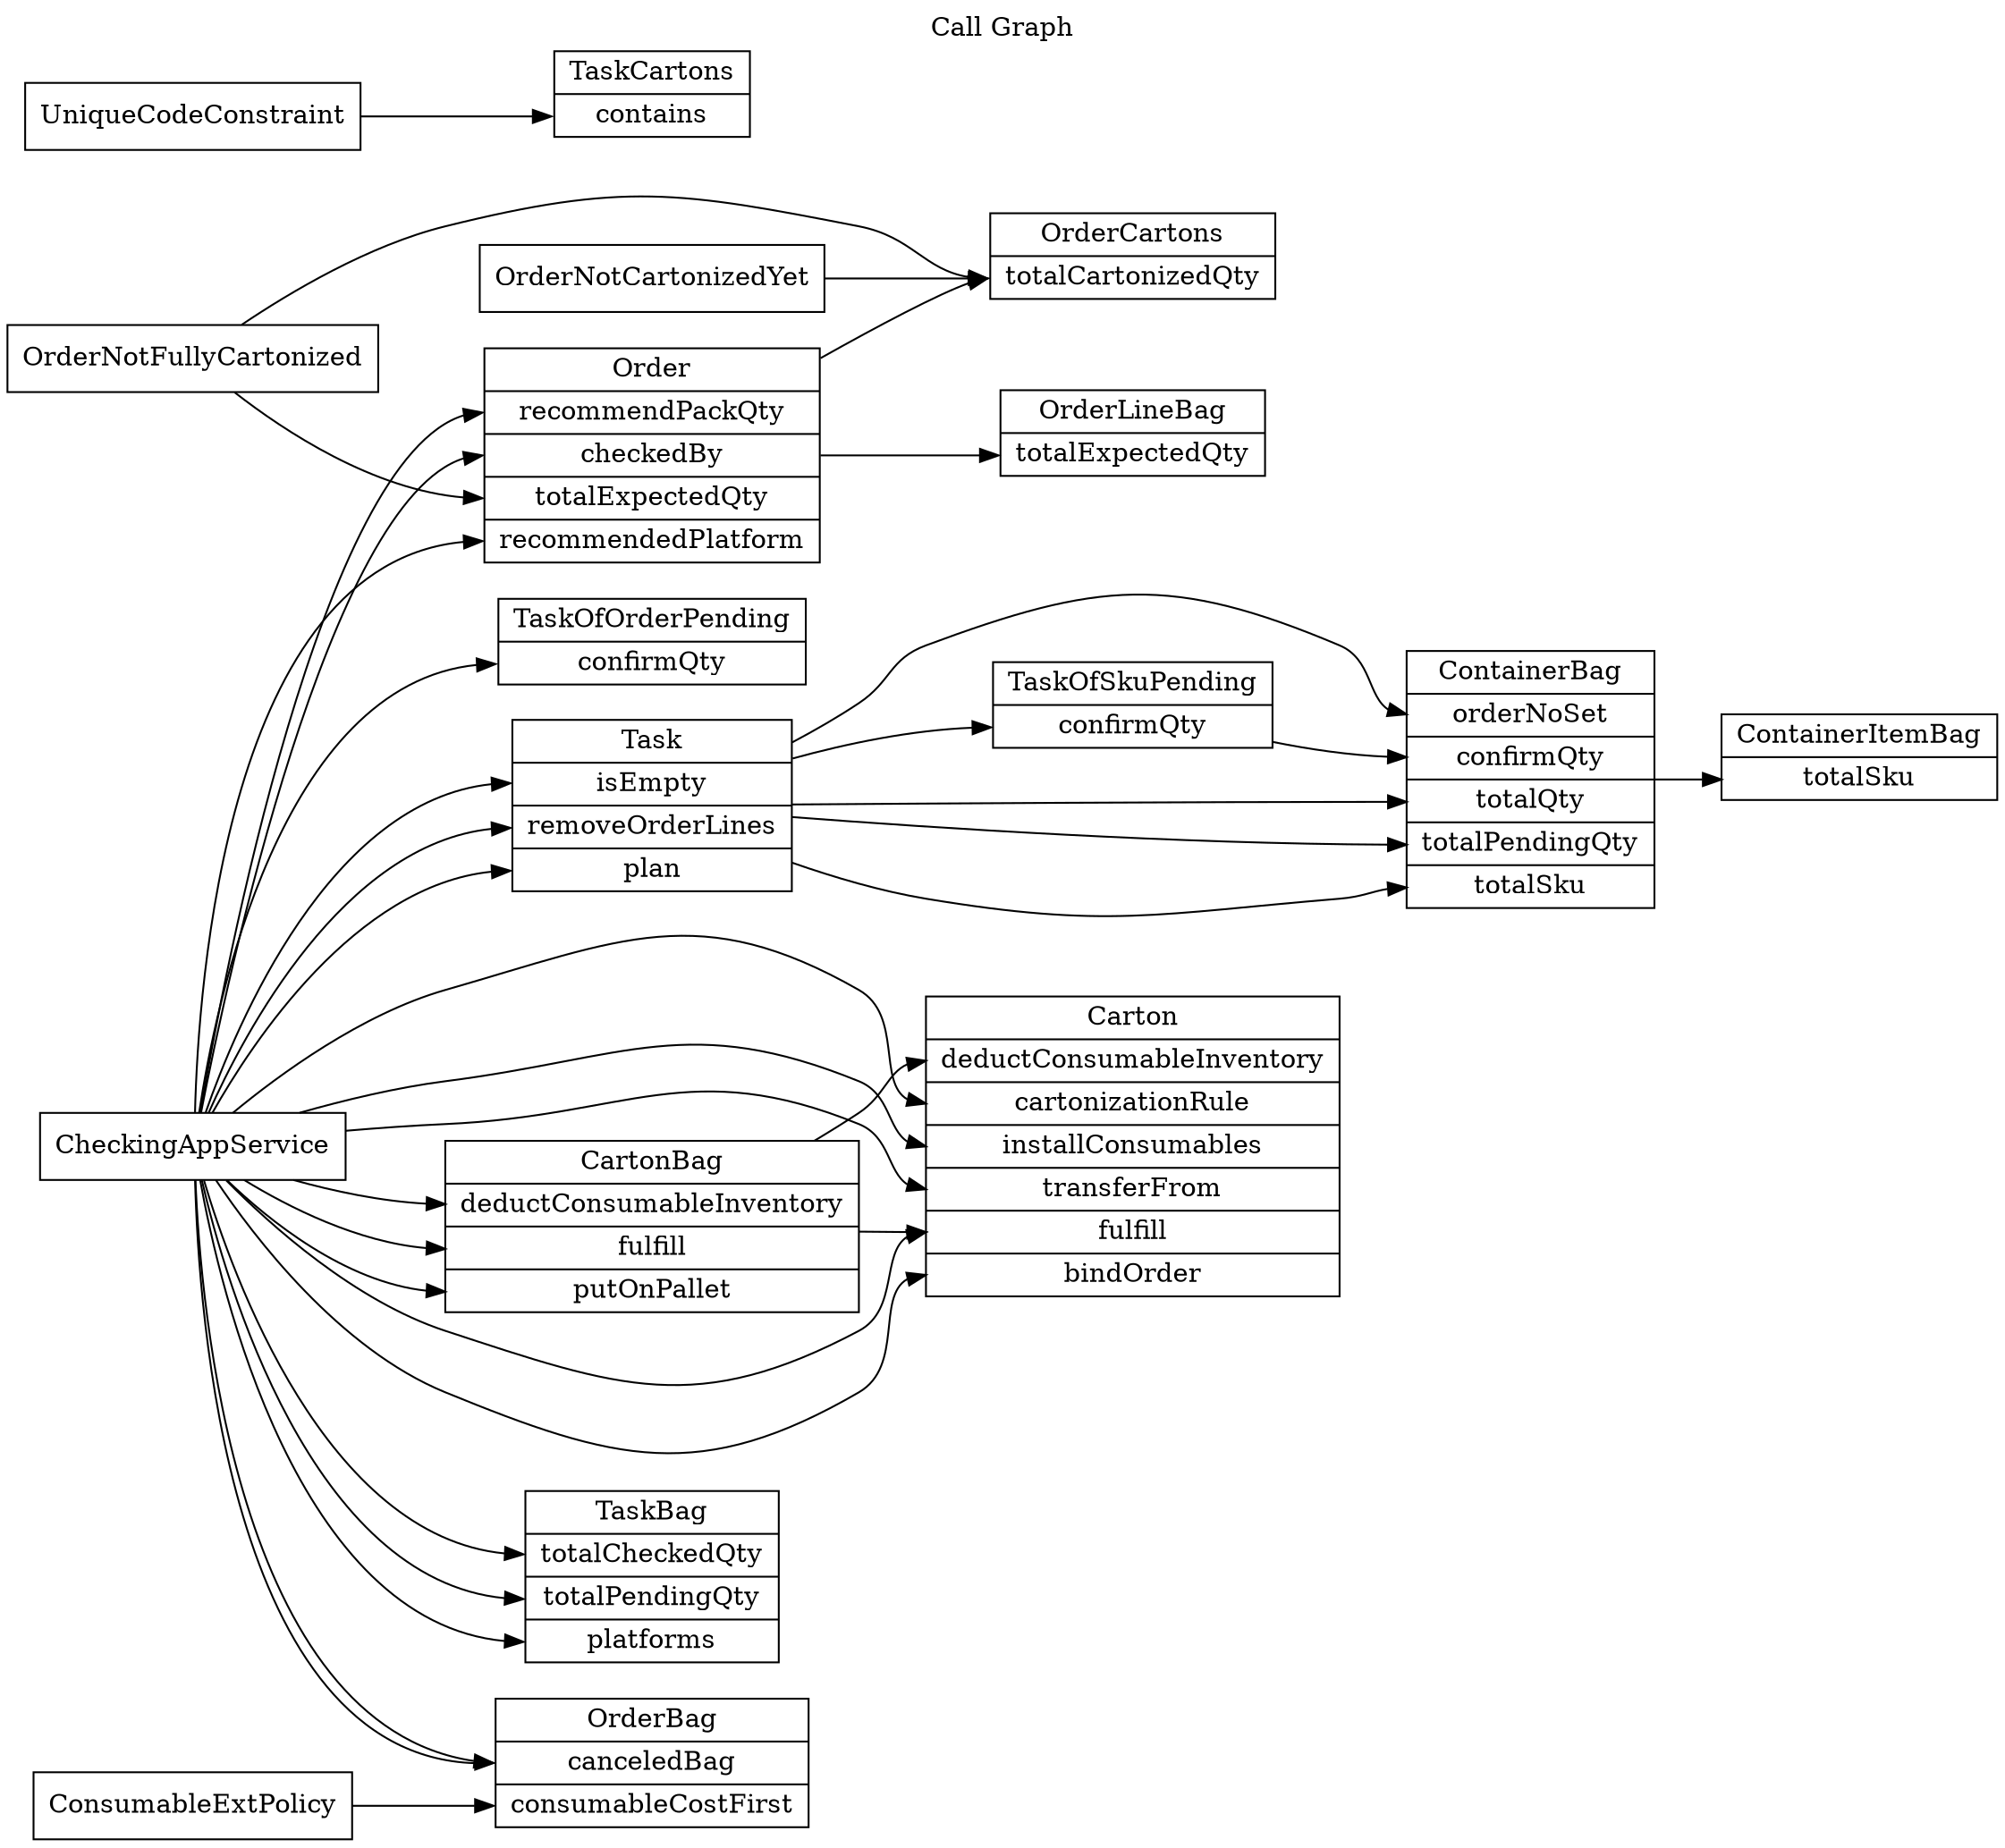 digraph G {
   label="Call Graph";
   labelloc = "t";
   rankdir=LR;
   node [shape=record];

   Order [label="<Order> Order|<recommendPackQty> recommendPackQty|<checkedBy> checkedBy|<totalExpectedQty> totalExpectedQty|<recommendedPlatform> recommendedPlatform"];
   TaskOfOrderPending [label="<TaskOfOrderPending> TaskOfOrderPending|<confirmQty> confirmQty"];
   Task [label="<Task> Task|<isEmpty> isEmpty|<removeOrderLines> removeOrderLines|<plan> plan"];
   OrderCartons [label="<OrderCartons> OrderCartons|<totalCartonizedQty> totalCartonizedQty"];
   OrderLineBag [label="<OrderLineBag> OrderLineBag|<totalExpectedQty> totalExpectedQty"];
   TaskOfSkuPending [label="<TaskOfSkuPending> TaskOfSkuPending|<confirmQty> confirmQty"];
   CartonBag [label="<CartonBag> CartonBag|<deductConsumableInventory> deductConsumableInventory|<fulfill> fulfill|<putOnPallet> putOnPallet"];
   OrderBag [label="<OrderBag> OrderBag|<canceledBag> canceledBag|<consumableCostFirst> consumableCostFirst"];
   TaskCartons [label="<TaskCartons> TaskCartons|<contains> contains"];
   ContainerItemBag [label="<ContainerItemBag> ContainerItemBag|<totalSku> totalSku"];
   TaskBag [label="<TaskBag> TaskBag|<totalCheckedQty> totalCheckedQty|<totalPendingQty> totalPendingQty|<platforms> platforms"];
   ContainerBag [label="<ContainerBag> ContainerBag|<orderNoSet> orderNoSet|<confirmQty> confirmQty|<totalQty> totalQty|<totalPendingQty> totalPendingQty|<totalSku> totalSku"];
   Carton [label="<Carton> Carton|<deductConsumableInventory> deductConsumableInventory|<cartonizationRule> cartonizationRule|<installConsumables> installConsumables|<transferFrom> transferFrom|<fulfill> fulfill|<bindOrder> bindOrder"];

   CheckingAppService -> OrderBag:canceledBag
   CheckingAppService -> Task:removeOrderLines
   CheckingAppService -> Task:isEmpty
   CheckingAppService -> Task:plan
   CheckingAppService -> TaskBag:totalCheckedQty
   CheckingAppService -> TaskBag:totalPendingQty
   CheckingAppService -> Order:recommendedPlatform
   CheckingAppService -> TaskBag:platforms
   CheckingAppService -> OrderBag:canceledBag
   CheckingAppService -> Order:recommendPackQty
   CheckingAppService -> Carton:cartonizationRule
   CheckingAppService -> Carton:bindOrder
   CheckingAppService -> Carton:transferFrom
   CheckingAppService -> TaskOfOrderPending:confirmQty
   CheckingAppService -> CartonBag:fulfill
   CheckingAppService -> CartonBag:putOnPallet
   CheckingAppService -> Order:checkedBy
   CheckingAppService -> CartonBag:deductConsumableInventory
   CheckingAppService -> Carton:installConsumables
   CheckingAppService -> Carton:fulfill
   CartonBag -> Carton:fulfill
   CartonBag -> Carton:deductConsumableInventory
   ConsumableExtPolicy -> OrderBag:consumableCostFirst
   Order -> OrderCartons:totalCartonizedQty
   Order -> OrderLineBag:totalExpectedQty
   OrderNotCartonizedYet -> OrderCartons:totalCartonizedQty
   OrderNotFullyCartonized -> Order:totalExpectedQty
   OrderNotFullyCartonized -> OrderCartons:totalCartonizedQty
   ContainerBag -> ContainerItemBag:totalSku
   UniqueCodeConstraint -> TaskCartons:contains
   Task -> TaskOfSkuPending:confirmQty
   Task -> ContainerBag:totalSku
   Task -> ContainerBag:totalQty
   Task -> ContainerBag:totalPendingQty
   Task -> ContainerBag:orderNoSet
   TaskOfSkuPending -> ContainerBag:confirmQty
}
